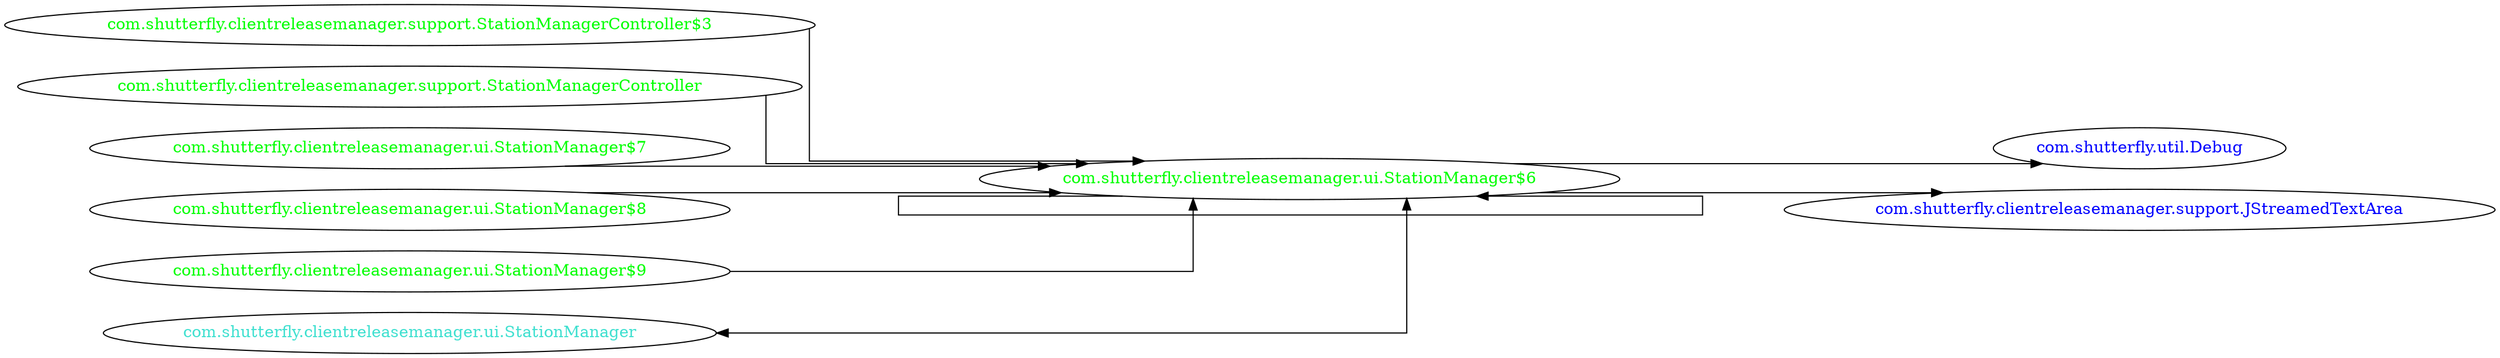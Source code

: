digraph dependencyGraph {
 concentrate=true;
 ranksep="2.0";
 rankdir="LR"; 
 splines="ortho";
"com.shutterfly.clientreleasemanager.ui.StationManager$6" [fontcolor="red"];
"com.shutterfly.util.Debug" [ fontcolor="blue" ];
"com.shutterfly.clientreleasemanager.ui.StationManager$6"->"com.shutterfly.util.Debug";
"com.shutterfly.clientreleasemanager.support.JStreamedTextArea" [ fontcolor="blue" ];
"com.shutterfly.clientreleasemanager.ui.StationManager$6"->"com.shutterfly.clientreleasemanager.support.JStreamedTextArea";
"com.shutterfly.clientreleasemanager.support.StationManagerController$3" [ fontcolor="green" ];
"com.shutterfly.clientreleasemanager.support.StationManagerController$3"->"com.shutterfly.clientreleasemanager.ui.StationManager$6";
"com.shutterfly.clientreleasemanager.support.StationManagerController" [ fontcolor="green" ];
"com.shutterfly.clientreleasemanager.support.StationManagerController"->"com.shutterfly.clientreleasemanager.ui.StationManager$6";
"com.shutterfly.clientreleasemanager.ui.StationManager$6" [ fontcolor="green" ];
"com.shutterfly.clientreleasemanager.ui.StationManager$6"->"com.shutterfly.clientreleasemanager.ui.StationManager$6";
"com.shutterfly.clientreleasemanager.ui.StationManager$7" [ fontcolor="green" ];
"com.shutterfly.clientreleasemanager.ui.StationManager$7"->"com.shutterfly.clientreleasemanager.ui.StationManager$6";
"com.shutterfly.clientreleasemanager.ui.StationManager$8" [ fontcolor="green" ];
"com.shutterfly.clientreleasemanager.ui.StationManager$8"->"com.shutterfly.clientreleasemanager.ui.StationManager$6";
"com.shutterfly.clientreleasemanager.ui.StationManager$9" [ fontcolor="green" ];
"com.shutterfly.clientreleasemanager.ui.StationManager$9"->"com.shutterfly.clientreleasemanager.ui.StationManager$6";
"com.shutterfly.clientreleasemanager.ui.StationManager" [ fontcolor="turquoise" ];
"com.shutterfly.clientreleasemanager.ui.StationManager"->"com.shutterfly.clientreleasemanager.ui.StationManager$6" [dir=both];
}